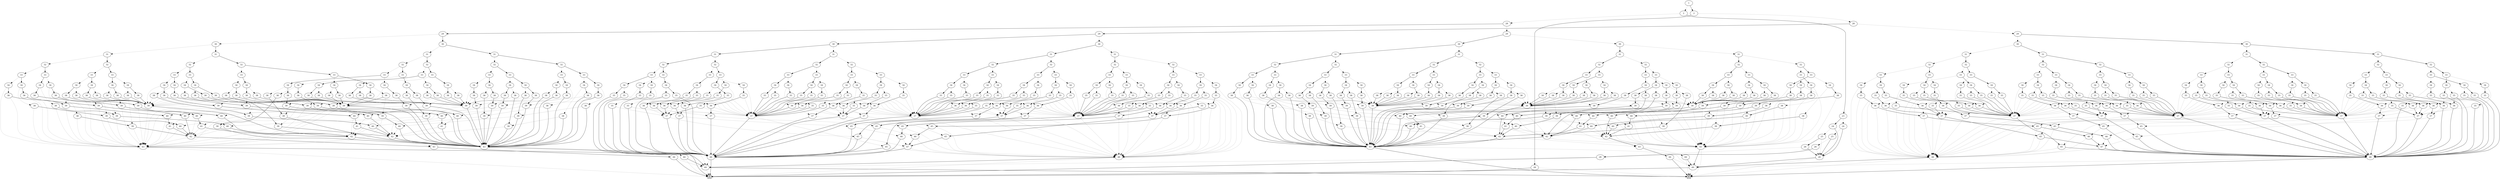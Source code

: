 digraph G {
0 [shape=box, label="0", style=filled, shape=box, height=0.3, width=0.3];
1 [shape=box, label="1", style=filled, shape=box, height=0.3, width=0.3];
40322 [label="1"];
40322 -> 40319 [style=dotted];
40322 -> 40321 [style=filled];
40319 [label="2"];
40319 -> 40310 [style=dotted];
40319 -> 40318 [style=filled];
40310 [label="28"];
40310 -> 39619 [style=dotted];
40310 -> 39995 [style=filled];
39619 [label="29"];
39619 -> 39542 [style=dotted];
39619 -> 39618 [style=filled];
39542 [label="30"];
39542 -> 39494 [style=dotted];
39542 -> 39541 [style=filled];
39494 [label="31"];
39494 -> 39477 [style=dotted];
39494 -> 39493 [style=filled];
39477 [label="32"];
39477 -> 39460 [style=dotted];
39477 -> 39476 [style=filled];
39460 [label="33"];
39460 -> 39452 [style=dotted];
39460 -> 39459 [style=filled];
39452 [label="34"];
39452 -> 17544 [style=dotted];
39452 -> 39451 [style=filled];
17544 [label="43"];
17544 -> 0 [style=dotted];
17544 -> 100 [style=filled];
100 [label="49"];
100 -> 0 [style=dotted];
100 -> 1 [style=filled];
39451 [label="38"];
39451 -> 17544 [style=dotted];
39451 -> 39450 [style=filled];
39450 [label="39"];
39450 -> 17544 [style=dotted];
39450 -> 39449 [style=filled];
39449 [label="40"];
39449 -> 17544 [style=dotted];
39449 -> 39448 [style=filled];
39448 [label="41"];
39448 -> 17544 [style=dotted];
39448 -> 39447 [style=filled];
39447 [label="42"];
39447 -> 17544 [style=dotted];
39447 -> 39446 [style=filled];
39446 [label="43"];
39446 -> 15937 [style=dotted];
39446 -> 578 [style=filled];
15937 [label="44"];
15937 -> 0 [style=dotted];
15937 -> 100 [style=filled];
578 [label="44"];
578 -> 100 [style=dotted];
578 -> 0 [style=filled];
39459 [label="34"];
39459 -> 39455 [style=dotted];
39459 -> 39458 [style=filled];
39455 [label="38"];
39455 -> 17544 [style=dotted];
39455 -> 39454 [style=filled];
39454 [label="39"];
39454 -> 17544 [style=dotted];
39454 -> 39453 [style=filled];
39453 [label="40"];
39453 -> 17544 [style=dotted];
39453 -> 39447 [style=filled];
39458 [label="38"];
39458 -> 17544 [style=dotted];
39458 -> 39457 [style=filled];
39457 [label="39"];
39457 -> 17544 [style=dotted];
39457 -> 39456 [style=filled];
39456 [label="40"];
39456 -> 39448 [style=dotted];
39456 -> 39447 [style=filled];
39476 [label="33"];
39476 -> 39468 [style=dotted];
39476 -> 39475 [style=filled];
39468 [label="34"];
39468 -> 39462 [style=dotted];
39468 -> 39467 [style=filled];
39462 [label="38"];
39462 -> 17544 [style=dotted];
39462 -> 39461 [style=filled];
39461 [label="39"];
39461 -> 17544 [style=dotted];
39461 -> 39447 [style=filled];
39467 [label="38"];
39467 -> 17544 [style=dotted];
39467 -> 39466 [style=filled];
39466 [label="39"];
39466 -> 17544 [style=dotted];
39466 -> 39465 [style=filled];
39465 [label="40"];
39465 -> 39447 [style=dotted];
39465 -> 39464 [style=filled];
39464 [label="41"];
39464 -> 39447 [style=dotted];
39464 -> 39463 [style=filled];
39463 [label="42"];
39463 -> 17544 [style=dotted];
39463 -> 4602 [style=filled];
4602 [label="43"];
4602 -> 100 [style=dotted];
4602 -> 0 [style=filled];
39475 [label="34"];
39475 -> 39471 [style=dotted];
39475 -> 39474 [style=filled];
39471 [label="38"];
39471 -> 17544 [style=dotted];
39471 -> 39470 [style=filled];
39470 [label="39"];
39470 -> 17544 [style=dotted];
39470 -> 39469 [style=filled];
39469 [label="40"];
39469 -> 39447 [style=dotted];
39469 -> 39463 [style=filled];
39474 [label="38"];
39474 -> 17544 [style=dotted];
39474 -> 39473 [style=filled];
39473 [label="39"];
39473 -> 17544 [style=dotted];
39473 -> 39472 [style=filled];
39472 [label="40"];
39472 -> 39464 [style=dotted];
39472 -> 39463 [style=filled];
39493 [label="32"];
39493 -> 39485 [style=dotted];
39493 -> 39492 [style=filled];
39485 [label="33"];
39485 -> 39481 [style=dotted];
39485 -> 39484 [style=filled];
39481 [label="34"];
39481 -> 39479 [style=dotted];
39481 -> 39480 [style=filled];
39479 [label="38"];
39479 -> 17544 [style=dotted];
39479 -> 39478 [style=filled];
39478 [label="39"];
39478 -> 17544 [style=dotted];
39478 -> 39463 [style=filled];
39480 [label="38"];
39480 -> 39450 [style=dotted];
39480 -> 39478 [style=filled];
39484 [label="34"];
39484 -> 39482 [style=dotted];
39484 -> 39483 [style=filled];
39482 [label="38"];
39482 -> 39454 [style=dotted];
39482 -> 39478 [style=filled];
39483 [label="38"];
39483 -> 39457 [style=dotted];
39483 -> 39478 [style=filled];
39492 [label="33"];
39492 -> 39488 [style=dotted];
39492 -> 39491 [style=filled];
39488 [label="34"];
39488 -> 39486 [style=dotted];
39488 -> 39487 [style=filled];
39486 [label="38"];
39486 -> 39461 [style=dotted];
39486 -> 39478 [style=filled];
39487 [label="38"];
39487 -> 39466 [style=dotted];
39487 -> 39478 [style=filled];
39491 [label="34"];
39491 -> 39489 [style=dotted];
39491 -> 39490 [style=filled];
39489 [label="38"];
39489 -> 39470 [style=dotted];
39489 -> 39478 [style=filled];
39490 [label="38"];
39490 -> 39473 [style=dotted];
39490 -> 39478 [style=filled];
39541 [label="31"];
39541 -> 39524 [style=dotted];
39541 -> 39540 [style=filled];
39524 [label="32"];
39524 -> 39508 [style=dotted];
39524 -> 39523 [style=filled];
39508 [label="33"];
39508 -> 39500 [style=dotted];
39508 -> 39507 [style=filled];
39500 [label="34"];
39500 -> 39478 [style=dotted];
39500 -> 39499 [style=filled];
39499 [label="38"];
39499 -> 39478 [style=dotted];
39499 -> 39498 [style=filled];
39498 [label="39"];
39498 -> 17544 [style=dotted];
39498 -> 39497 [style=filled];
39497 [label="40"];
39497 -> 39463 [style=dotted];
39497 -> 39496 [style=filled];
39496 [label="41"];
39496 -> 39463 [style=dotted];
39496 -> 39495 [style=filled];
39495 [label="42"];
39495 -> 39446 [style=dotted];
39495 -> 4602 [style=filled];
39507 [label="34"];
39507 -> 39503 [style=dotted];
39507 -> 39506 [style=filled];
39503 [label="38"];
39503 -> 39478 [style=dotted];
39503 -> 39502 [style=filled];
39502 [label="39"];
39502 -> 17544 [style=dotted];
39502 -> 39501 [style=filled];
39501 [label="40"];
39501 -> 39463 [style=dotted];
39501 -> 39495 [style=filled];
39506 [label="38"];
39506 -> 39478 [style=dotted];
39506 -> 39505 [style=filled];
39505 [label="39"];
39505 -> 17544 [style=dotted];
39505 -> 39504 [style=filled];
39504 [label="40"];
39504 -> 39496 [style=dotted];
39504 -> 39495 [style=filled];
39523 [label="33"];
39523 -> 39515 [style=dotted];
39523 -> 39522 [style=filled];
39515 [label="34"];
39515 -> 39510 [style=dotted];
39515 -> 39514 [style=filled];
39510 [label="38"];
39510 -> 39478 [style=dotted];
39510 -> 39509 [style=filled];
39509 [label="39"];
39509 -> 17544 [style=dotted];
39509 -> 39495 [style=filled];
39514 [label="38"];
39514 -> 39478 [style=dotted];
39514 -> 39513 [style=filled];
39513 [label="39"];
39513 -> 17544 [style=dotted];
39513 -> 39512 [style=filled];
39512 [label="40"];
39512 -> 39495 [style=dotted];
39512 -> 39511 [style=filled];
39511 [label="41"];
39511 -> 39495 [style=dotted];
39511 -> 4602 [style=filled];
39522 [label="34"];
39522 -> 39518 [style=dotted];
39522 -> 39521 [style=filled];
39518 [label="38"];
39518 -> 39478 [style=dotted];
39518 -> 39517 [style=filled];
39517 [label="39"];
39517 -> 17544 [style=dotted];
39517 -> 39516 [style=filled];
39516 [label="40"];
39516 -> 39495 [style=dotted];
39516 -> 4602 [style=filled];
39521 [label="38"];
39521 -> 39478 [style=dotted];
39521 -> 39520 [style=filled];
39520 [label="39"];
39520 -> 17544 [style=dotted];
39520 -> 39519 [style=filled];
39519 [label="40"];
39519 -> 39511 [style=dotted];
39519 -> 4602 [style=filled];
39540 [label="32"];
39540 -> 39532 [style=dotted];
39540 -> 39539 [style=filled];
39532 [label="33"];
39532 -> 39528 [style=dotted];
39532 -> 39531 [style=filled];
39528 [label="34"];
39528 -> 39526 [style=dotted];
39528 -> 39527 [style=filled];
39526 [label="38"];
39526 -> 39478 [style=dotted];
39526 -> 39525 [style=filled];
39525 [label="39"];
39525 -> 17544 [style=dotted];
39525 -> 4602 [style=filled];
39527 [label="38"];
39527 -> 39498 [style=dotted];
39527 -> 39525 [style=filled];
39531 [label="34"];
39531 -> 39529 [style=dotted];
39531 -> 39530 [style=filled];
39529 [label="38"];
39529 -> 39502 [style=dotted];
39529 -> 39525 [style=filled];
39530 [label="38"];
39530 -> 39505 [style=dotted];
39530 -> 39525 [style=filled];
39539 [label="33"];
39539 -> 39535 [style=dotted];
39539 -> 39538 [style=filled];
39535 [label="34"];
39535 -> 39533 [style=dotted];
39535 -> 39534 [style=filled];
39533 [label="38"];
39533 -> 39509 [style=dotted];
39533 -> 39525 [style=filled];
39534 [label="38"];
39534 -> 39513 [style=dotted];
39534 -> 39525 [style=filled];
39538 [label="34"];
39538 -> 39536 [style=dotted];
39538 -> 39537 [style=filled];
39536 [label="38"];
39536 -> 39517 [style=dotted];
39536 -> 39525 [style=filled];
39537 [label="38"];
39537 -> 39520 [style=dotted];
39537 -> 39525 [style=filled];
39618 [label="30"];
39618 -> 39580 [style=dotted];
39618 -> 39617 [style=filled];
39580 [label="31"];
39580 -> 39563 [style=dotted];
39580 -> 39579 [style=filled];
39563 [label="32"];
39563 -> 39551 [style=dotted];
39563 -> 39562 [style=filled];
39551 [label="33"];
39551 -> 39545 [style=dotted];
39551 -> 39550 [style=filled];
39545 [label="34"];
39545 -> 39525 [style=dotted];
39545 -> 39544 [style=filled];
39544 [label="38"];
39544 -> 39525 [style=dotted];
39544 -> 39543 [style=filled];
39543 [label="39"];
39543 -> 39449 [style=dotted];
39543 -> 4602 [style=filled];
39550 [label="34"];
39550 -> 39547 [style=dotted];
39550 -> 39549 [style=filled];
39547 [label="38"];
39547 -> 39525 [style=dotted];
39547 -> 39546 [style=filled];
39546 [label="39"];
39546 -> 39453 [style=dotted];
39546 -> 4602 [style=filled];
39549 [label="38"];
39549 -> 39525 [style=dotted];
39549 -> 39548 [style=filled];
39548 [label="39"];
39548 -> 39456 [style=dotted];
39548 -> 4602 [style=filled];
39562 [label="33"];
39562 -> 39556 [style=dotted];
39562 -> 39561 [style=filled];
39556 [label="34"];
39556 -> 39553 [style=dotted];
39556 -> 39555 [style=filled];
39553 [label="38"];
39553 -> 39525 [style=dotted];
39553 -> 39552 [style=filled];
39552 [label="39"];
39552 -> 39447 [style=dotted];
39552 -> 4602 [style=filled];
39555 [label="38"];
39555 -> 39525 [style=dotted];
39555 -> 39554 [style=filled];
39554 [label="39"];
39554 -> 39465 [style=dotted];
39554 -> 4602 [style=filled];
39561 [label="34"];
39561 -> 39558 [style=dotted];
39561 -> 39560 [style=filled];
39558 [label="38"];
39558 -> 39525 [style=dotted];
39558 -> 39557 [style=filled];
39557 [label="39"];
39557 -> 39469 [style=dotted];
39557 -> 4602 [style=filled];
39560 [label="38"];
39560 -> 39525 [style=dotted];
39560 -> 39559 [style=filled];
39559 [label="39"];
39559 -> 39472 [style=dotted];
39559 -> 4602 [style=filled];
39579 [label="32"];
39579 -> 39571 [style=dotted];
39579 -> 39578 [style=filled];
39571 [label="33"];
39571 -> 39567 [style=dotted];
39571 -> 39570 [style=filled];
39567 [label="34"];
39567 -> 39565 [style=dotted];
39567 -> 39566 [style=filled];
39565 [label="38"];
39565 -> 39525 [style=dotted];
39565 -> 39564 [style=filled];
39564 [label="39"];
39564 -> 39463 [style=dotted];
39564 -> 4602 [style=filled];
39566 [label="38"];
39566 -> 39543 [style=dotted];
39566 -> 39564 [style=filled];
39570 [label="34"];
39570 -> 39568 [style=dotted];
39570 -> 39569 [style=filled];
39568 [label="38"];
39568 -> 39546 [style=dotted];
39568 -> 39564 [style=filled];
39569 [label="38"];
39569 -> 39548 [style=dotted];
39569 -> 39564 [style=filled];
39578 [label="33"];
39578 -> 39574 [style=dotted];
39578 -> 39577 [style=filled];
39574 [label="34"];
39574 -> 39572 [style=dotted];
39574 -> 39573 [style=filled];
39572 [label="38"];
39572 -> 39552 [style=dotted];
39572 -> 39564 [style=filled];
39573 [label="38"];
39573 -> 39554 [style=dotted];
39573 -> 39564 [style=filled];
39577 [label="34"];
39577 -> 39575 [style=dotted];
39577 -> 39576 [style=filled];
39575 [label="38"];
39575 -> 39557 [style=dotted];
39575 -> 39564 [style=filled];
39576 [label="38"];
39576 -> 39559 [style=dotted];
39576 -> 39564 [style=filled];
39617 [label="31"];
39617 -> 39601 [style=dotted];
39617 -> 39616 [style=filled];
39601 [label="32"];
39601 -> 39589 [style=dotted];
39601 -> 39600 [style=filled];
39589 [label="33"];
39589 -> 39583 [style=dotted];
39589 -> 39588 [style=filled];
39583 [label="34"];
39583 -> 39564 [style=dotted];
39583 -> 39582 [style=filled];
39582 [label="38"];
39582 -> 39564 [style=dotted];
39582 -> 39581 [style=filled];
39581 [label="39"];
39581 -> 39497 [style=dotted];
39581 -> 4602 [style=filled];
39588 [label="34"];
39588 -> 39585 [style=dotted];
39588 -> 39587 [style=filled];
39585 [label="38"];
39585 -> 39564 [style=dotted];
39585 -> 39584 [style=filled];
39584 [label="39"];
39584 -> 39501 [style=dotted];
39584 -> 4602 [style=filled];
39587 [label="38"];
39587 -> 39564 [style=dotted];
39587 -> 39586 [style=filled];
39586 [label="39"];
39586 -> 39504 [style=dotted];
39586 -> 4602 [style=filled];
39600 [label="33"];
39600 -> 39594 [style=dotted];
39600 -> 39599 [style=filled];
39594 [label="34"];
39594 -> 39591 [style=dotted];
39594 -> 39593 [style=filled];
39591 [label="38"];
39591 -> 39564 [style=dotted];
39591 -> 39590 [style=filled];
39590 [label="39"];
39590 -> 39495 [style=dotted];
39590 -> 4602 [style=filled];
39593 [label="38"];
39593 -> 39564 [style=dotted];
39593 -> 39592 [style=filled];
39592 [label="39"];
39592 -> 39512 [style=dotted];
39592 -> 4602 [style=filled];
39599 [label="34"];
39599 -> 39596 [style=dotted];
39599 -> 39598 [style=filled];
39596 [label="38"];
39596 -> 39564 [style=dotted];
39596 -> 39595 [style=filled];
39595 [label="39"];
39595 -> 39516 [style=dotted];
39595 -> 4602 [style=filled];
39598 [label="38"];
39598 -> 39564 [style=dotted];
39598 -> 39597 [style=filled];
39597 [label="39"];
39597 -> 39519 [style=dotted];
39597 -> 4602 [style=filled];
39616 [label="32"];
39616 -> 39608 [style=dotted];
39616 -> 39615 [style=filled];
39608 [label="33"];
39608 -> 39604 [style=dotted];
39608 -> 39607 [style=filled];
39604 [label="34"];
39604 -> 39602 [style=dotted];
39604 -> 39603 [style=filled];
39602 [label="38"];
39602 -> 39564 [style=dotted];
39602 -> 4602 [style=filled];
39603 [label="38"];
39603 -> 39581 [style=dotted];
39603 -> 4602 [style=filled];
39607 [label="34"];
39607 -> 39605 [style=dotted];
39607 -> 39606 [style=filled];
39605 [label="38"];
39605 -> 39584 [style=dotted];
39605 -> 4602 [style=filled];
39606 [label="38"];
39606 -> 39586 [style=dotted];
39606 -> 4602 [style=filled];
39615 [label="33"];
39615 -> 39611 [style=dotted];
39615 -> 39614 [style=filled];
39611 [label="34"];
39611 -> 39609 [style=dotted];
39611 -> 39610 [style=filled];
39609 [label="38"];
39609 -> 39590 [style=dotted];
39609 -> 4602 [style=filled];
39610 [label="38"];
39610 -> 39592 [style=dotted];
39610 -> 4602 [style=filled];
39614 [label="34"];
39614 -> 39612 [style=dotted];
39614 -> 39613 [style=filled];
39612 [label="38"];
39612 -> 39595 [style=dotted];
39612 -> 4602 [style=filled];
39613 [label="38"];
39613 -> 39597 [style=dotted];
39613 -> 4602 [style=filled];
39995 [label="29"];
39995 -> 39994 [style=dotted];
39995 -> 20069 [style=filled];
39994 [label="30"];
39994 -> 39956 [style=dotted];
39994 -> 39993 [style=filled];
39956 [label="31"];
39956 -> 39939 [style=dotted];
39956 -> 39955 [style=filled];
39939 [label="32"];
39939 -> 39927 [style=dotted];
39939 -> 39938 [style=filled];
39927 [label="33"];
39927 -> 39921 [style=dotted];
39927 -> 39926 [style=filled];
39921 [label="34"];
39921 -> 18679 [style=dotted];
39921 -> 39920 [style=filled];
18679 [label="43"];
18679 -> 1 [style=dotted];
18679 -> 101 [style=filled];
101 [label="49"];
101 -> 1 [style=dotted];
101 -> 0 [style=filled];
39920 [label="38"];
39920 -> 18679 [style=dotted];
39920 -> 39919 [style=filled];
39919 [label="39"];
39919 -> 18679 [style=dotted];
39919 -> 19987 [style=filled];
19987 [label="40"];
19987 -> 18679 [style=dotted];
19987 -> 19986 [style=filled];
19986 [label="41"];
19986 -> 18679 [style=dotted];
19986 -> 19985 [style=filled];
19985 [label="42"];
19985 -> 18679 [style=dotted];
19985 -> 19891 [style=filled];
19891 [label="43"];
19891 -> 16671 [style=dotted];
19891 -> 585 [style=filled];
16671 [label="44"];
16671 -> 1 [style=dotted];
16671 -> 101 [style=filled];
585 [label="44"];
585 -> 101 [style=dotted];
585 -> 1 [style=filled];
39926 [label="34"];
39926 -> 39923 [style=dotted];
39926 -> 39925 [style=filled];
39923 [label="38"];
39923 -> 18679 [style=dotted];
39923 -> 39922 [style=filled];
39922 [label="39"];
39922 -> 18679 [style=dotted];
39922 -> 19991 [style=filled];
19991 [label="40"];
19991 -> 18679 [style=dotted];
19991 -> 19985 [style=filled];
39925 [label="38"];
39925 -> 18679 [style=dotted];
39925 -> 39924 [style=filled];
39924 [label="39"];
39924 -> 18679 [style=dotted];
39924 -> 19994 [style=filled];
19994 [label="40"];
19994 -> 19986 [style=dotted];
19994 -> 19985 [style=filled];
39938 [label="33"];
39938 -> 39932 [style=dotted];
39938 -> 39937 [style=filled];
39932 [label="34"];
39932 -> 39929 [style=dotted];
39932 -> 39931 [style=filled];
39929 [label="38"];
39929 -> 18679 [style=dotted];
39929 -> 39928 [style=filled];
39928 [label="39"];
39928 -> 18679 [style=dotted];
39928 -> 19985 [style=filled];
39931 [label="38"];
39931 -> 18679 [style=dotted];
39931 -> 39930 [style=filled];
39930 [label="39"];
39930 -> 18679 [style=dotted];
39930 -> 20002 [style=filled];
20002 [label="40"];
20002 -> 19985 [style=dotted];
20002 -> 20001 [style=filled];
20001 [label="41"];
20001 -> 19985 [style=dotted];
20001 -> 19934 [style=filled];
19934 [label="42"];
19934 -> 18679 [style=dotted];
19934 -> 4609 [style=filled];
4609 [label="43"];
4609 -> 101 [style=dotted];
4609 -> 1 [style=filled];
39937 [label="34"];
39937 -> 39934 [style=dotted];
39937 -> 39936 [style=filled];
39934 [label="38"];
39934 -> 18679 [style=dotted];
39934 -> 39933 [style=filled];
39933 [label="39"];
39933 -> 18679 [style=dotted];
39933 -> 20006 [style=filled];
20006 [label="40"];
20006 -> 19985 [style=dotted];
20006 -> 19934 [style=filled];
39936 [label="38"];
39936 -> 18679 [style=dotted];
39936 -> 39935 [style=filled];
39935 [label="39"];
39935 -> 18679 [style=dotted];
39935 -> 20009 [style=filled];
20009 [label="40"];
20009 -> 20001 [style=dotted];
20009 -> 19934 [style=filled];
39955 [label="32"];
39955 -> 39947 [style=dotted];
39955 -> 39954 [style=filled];
39947 [label="33"];
39947 -> 39943 [style=dotted];
39947 -> 39946 [style=filled];
39943 [label="34"];
39943 -> 39941 [style=dotted];
39943 -> 39942 [style=filled];
39941 [label="38"];
39941 -> 18679 [style=dotted];
39941 -> 39940 [style=filled];
39940 [label="39"];
39940 -> 18679 [style=dotted];
39940 -> 19934 [style=filled];
39942 [label="38"];
39942 -> 39919 [style=dotted];
39942 -> 39940 [style=filled];
39946 [label="34"];
39946 -> 39944 [style=dotted];
39946 -> 39945 [style=filled];
39944 [label="38"];
39944 -> 39922 [style=dotted];
39944 -> 39940 [style=filled];
39945 [label="38"];
39945 -> 39924 [style=dotted];
39945 -> 39940 [style=filled];
39954 [label="33"];
39954 -> 39950 [style=dotted];
39954 -> 39953 [style=filled];
39950 [label="34"];
39950 -> 39948 [style=dotted];
39950 -> 39949 [style=filled];
39948 [label="38"];
39948 -> 39928 [style=dotted];
39948 -> 39940 [style=filled];
39949 [label="38"];
39949 -> 39930 [style=dotted];
39949 -> 39940 [style=filled];
39953 [label="34"];
39953 -> 39951 [style=dotted];
39953 -> 39952 [style=filled];
39951 [label="38"];
39951 -> 39933 [style=dotted];
39951 -> 39940 [style=filled];
39952 [label="38"];
39952 -> 39935 [style=dotted];
39952 -> 39940 [style=filled];
39993 [label="31"];
39993 -> 39977 [style=dotted];
39993 -> 39992 [style=filled];
39977 [label="32"];
39977 -> 39965 [style=dotted];
39977 -> 39976 [style=filled];
39965 [label="33"];
39965 -> 39959 [style=dotted];
39965 -> 39964 [style=filled];
39959 [label="34"];
39959 -> 39940 [style=dotted];
39959 -> 39958 [style=filled];
39958 [label="38"];
39958 -> 39940 [style=dotted];
39958 -> 39957 [style=filled];
39957 [label="39"];
39957 -> 18679 [style=dotted];
39957 -> 19938 [style=filled];
19938 [label="40"];
19938 -> 19934 [style=dotted];
19938 -> 19937 [style=filled];
19937 [label="41"];
19937 -> 19934 [style=dotted];
19937 -> 19936 [style=filled];
19936 [label="42"];
19936 -> 19891 [style=dotted];
19936 -> 4609 [style=filled];
39964 [label="34"];
39964 -> 39961 [style=dotted];
39964 -> 39963 [style=filled];
39961 [label="38"];
39961 -> 39940 [style=dotted];
39961 -> 39960 [style=filled];
39960 [label="39"];
39960 -> 18679 [style=dotted];
39960 -> 19942 [style=filled];
19942 [label="40"];
19942 -> 19934 [style=dotted];
19942 -> 19936 [style=filled];
39963 [label="38"];
39963 -> 39940 [style=dotted];
39963 -> 39962 [style=filled];
39962 [label="39"];
39962 -> 18679 [style=dotted];
39962 -> 19945 [style=filled];
19945 [label="40"];
19945 -> 19937 [style=dotted];
19945 -> 19936 [style=filled];
39976 [label="33"];
39976 -> 39970 [style=dotted];
39976 -> 39975 [style=filled];
39970 [label="34"];
39970 -> 39967 [style=dotted];
39970 -> 39969 [style=filled];
39967 [label="38"];
39967 -> 39940 [style=dotted];
39967 -> 39966 [style=filled];
39966 [label="39"];
39966 -> 18679 [style=dotted];
39966 -> 19936 [style=filled];
39969 [label="38"];
39969 -> 39940 [style=dotted];
39969 -> 39968 [style=filled];
39968 [label="39"];
39968 -> 18679 [style=dotted];
39968 -> 19953 [style=filled];
19953 [label="40"];
19953 -> 19936 [style=dotted];
19953 -> 19952 [style=filled];
19952 [label="41"];
19952 -> 19936 [style=dotted];
19952 -> 4609 [style=filled];
39975 [label="34"];
39975 -> 39972 [style=dotted];
39975 -> 39974 [style=filled];
39972 [label="38"];
39972 -> 39940 [style=dotted];
39972 -> 39971 [style=filled];
39971 [label="39"];
39971 -> 18679 [style=dotted];
39971 -> 19957 [style=filled];
19957 [label="40"];
19957 -> 19936 [style=dotted];
19957 -> 4609 [style=filled];
39974 [label="38"];
39974 -> 39940 [style=dotted];
39974 -> 39973 [style=filled];
39973 [label="39"];
39973 -> 18679 [style=dotted];
39973 -> 19960 [style=filled];
19960 [label="40"];
19960 -> 19952 [style=dotted];
19960 -> 4609 [style=filled];
39992 [label="32"];
39992 -> 39984 [style=dotted];
39992 -> 39991 [style=filled];
39984 [label="33"];
39984 -> 39980 [style=dotted];
39984 -> 39983 [style=filled];
39980 [label="34"];
39980 -> 39978 [style=dotted];
39980 -> 39979 [style=filled];
39978 [label="38"];
39978 -> 39940 [style=dotted];
39978 -> 19984 [style=filled];
19984 [label="39"];
19984 -> 18679 [style=dotted];
19984 -> 4609 [style=filled];
39979 [label="38"];
39979 -> 39957 [style=dotted];
39979 -> 19984 [style=filled];
39983 [label="34"];
39983 -> 39981 [style=dotted];
39983 -> 39982 [style=filled];
39981 [label="38"];
39981 -> 39960 [style=dotted];
39981 -> 19984 [style=filled];
39982 [label="38"];
39982 -> 39962 [style=dotted];
39982 -> 19984 [style=filled];
39991 [label="33"];
39991 -> 39987 [style=dotted];
39991 -> 39990 [style=filled];
39987 [label="34"];
39987 -> 39985 [style=dotted];
39987 -> 39986 [style=filled];
39985 [label="38"];
39985 -> 39966 [style=dotted];
39985 -> 19984 [style=filled];
39986 [label="38"];
39986 -> 39968 [style=dotted];
39986 -> 19984 [style=filled];
39990 [label="34"];
39990 -> 39988 [style=dotted];
39990 -> 39989 [style=filled];
39988 [label="38"];
39988 -> 39971 [style=dotted];
39988 -> 19984 [style=filled];
39989 [label="38"];
39989 -> 39973 [style=dotted];
39989 -> 19984 [style=filled];
20069 [label="30"];
20069 -> 20031 [style=dotted];
20069 -> 20068 [style=filled];
20031 [label="31"];
20031 -> 20014 [style=dotted];
20031 -> 20030 [style=filled];
20014 [label="32"];
20014 -> 19998 [style=dotted];
20014 -> 20013 [style=filled];
19998 [label="33"];
19998 -> 19990 [style=dotted];
19998 -> 19997 [style=filled];
19990 [label="34"];
19990 -> 19984 [style=dotted];
19990 -> 19989 [style=filled];
19989 [label="38"];
19989 -> 19984 [style=dotted];
19989 -> 19988 [style=filled];
19988 [label="39"];
19988 -> 19987 [style=dotted];
19988 -> 4609 [style=filled];
19997 [label="34"];
19997 -> 19993 [style=dotted];
19997 -> 19996 [style=filled];
19993 [label="38"];
19993 -> 19984 [style=dotted];
19993 -> 19992 [style=filled];
19992 [label="39"];
19992 -> 19991 [style=dotted];
19992 -> 4609 [style=filled];
19996 [label="38"];
19996 -> 19984 [style=dotted];
19996 -> 19995 [style=filled];
19995 [label="39"];
19995 -> 19994 [style=dotted];
19995 -> 4609 [style=filled];
20013 [label="33"];
20013 -> 20005 [style=dotted];
20013 -> 20012 [style=filled];
20005 [label="34"];
20005 -> 20000 [style=dotted];
20005 -> 20004 [style=filled];
20000 [label="38"];
20000 -> 19984 [style=dotted];
20000 -> 19999 [style=filled];
19999 [label="39"];
19999 -> 19985 [style=dotted];
19999 -> 4609 [style=filled];
20004 [label="38"];
20004 -> 19984 [style=dotted];
20004 -> 20003 [style=filled];
20003 [label="39"];
20003 -> 20002 [style=dotted];
20003 -> 4609 [style=filled];
20012 [label="34"];
20012 -> 20008 [style=dotted];
20012 -> 20011 [style=filled];
20008 [label="38"];
20008 -> 19984 [style=dotted];
20008 -> 20007 [style=filled];
20007 [label="39"];
20007 -> 20006 [style=dotted];
20007 -> 4609 [style=filled];
20011 [label="38"];
20011 -> 19984 [style=dotted];
20011 -> 20010 [style=filled];
20010 [label="39"];
20010 -> 20009 [style=dotted];
20010 -> 4609 [style=filled];
20030 [label="32"];
20030 -> 20022 [style=dotted];
20030 -> 20029 [style=filled];
20022 [label="33"];
20022 -> 20018 [style=dotted];
20022 -> 20021 [style=filled];
20018 [label="34"];
20018 -> 20016 [style=dotted];
20018 -> 20017 [style=filled];
20016 [label="38"];
20016 -> 19984 [style=dotted];
20016 -> 20015 [style=filled];
20015 [label="39"];
20015 -> 19934 [style=dotted];
20015 -> 4609 [style=filled];
20017 [label="38"];
20017 -> 19988 [style=dotted];
20017 -> 20015 [style=filled];
20021 [label="34"];
20021 -> 20019 [style=dotted];
20021 -> 20020 [style=filled];
20019 [label="38"];
20019 -> 19992 [style=dotted];
20019 -> 20015 [style=filled];
20020 [label="38"];
20020 -> 19995 [style=dotted];
20020 -> 20015 [style=filled];
20029 [label="33"];
20029 -> 20025 [style=dotted];
20029 -> 20028 [style=filled];
20025 [label="34"];
20025 -> 20023 [style=dotted];
20025 -> 20024 [style=filled];
20023 [label="38"];
20023 -> 19999 [style=dotted];
20023 -> 20015 [style=filled];
20024 [label="38"];
20024 -> 20003 [style=dotted];
20024 -> 20015 [style=filled];
20028 [label="34"];
20028 -> 20026 [style=dotted];
20028 -> 20027 [style=filled];
20026 [label="38"];
20026 -> 20007 [style=dotted];
20026 -> 20015 [style=filled];
20027 [label="38"];
20027 -> 20010 [style=dotted];
20027 -> 20015 [style=filled];
20068 [label="31"];
20068 -> 20052 [style=dotted];
20068 -> 20067 [style=filled];
20052 [label="32"];
20052 -> 20040 [style=dotted];
20052 -> 20051 [style=filled];
20040 [label="33"];
20040 -> 20034 [style=dotted];
20040 -> 20039 [style=filled];
20034 [label="34"];
20034 -> 20015 [style=dotted];
20034 -> 20033 [style=filled];
20033 [label="38"];
20033 -> 20015 [style=dotted];
20033 -> 20032 [style=filled];
20032 [label="39"];
20032 -> 19938 [style=dotted];
20032 -> 4609 [style=filled];
20039 [label="34"];
20039 -> 20036 [style=dotted];
20039 -> 20038 [style=filled];
20036 [label="38"];
20036 -> 20015 [style=dotted];
20036 -> 20035 [style=filled];
20035 [label="39"];
20035 -> 19942 [style=dotted];
20035 -> 4609 [style=filled];
20038 [label="38"];
20038 -> 20015 [style=dotted];
20038 -> 20037 [style=filled];
20037 [label="39"];
20037 -> 19945 [style=dotted];
20037 -> 4609 [style=filled];
20051 [label="33"];
20051 -> 20045 [style=dotted];
20051 -> 20050 [style=filled];
20045 [label="34"];
20045 -> 20042 [style=dotted];
20045 -> 20044 [style=filled];
20042 [label="38"];
20042 -> 20015 [style=dotted];
20042 -> 20041 [style=filled];
20041 [label="39"];
20041 -> 19936 [style=dotted];
20041 -> 4609 [style=filled];
20044 [label="38"];
20044 -> 20015 [style=dotted];
20044 -> 20043 [style=filled];
20043 [label="39"];
20043 -> 19953 [style=dotted];
20043 -> 4609 [style=filled];
20050 [label="34"];
20050 -> 20047 [style=dotted];
20050 -> 20049 [style=filled];
20047 [label="38"];
20047 -> 20015 [style=dotted];
20047 -> 20046 [style=filled];
20046 [label="39"];
20046 -> 19957 [style=dotted];
20046 -> 4609 [style=filled];
20049 [label="38"];
20049 -> 20015 [style=dotted];
20049 -> 20048 [style=filled];
20048 [label="39"];
20048 -> 19960 [style=dotted];
20048 -> 4609 [style=filled];
20067 [label="32"];
20067 -> 20059 [style=dotted];
20067 -> 20066 [style=filled];
20059 [label="33"];
20059 -> 20055 [style=dotted];
20059 -> 20058 [style=filled];
20055 [label="34"];
20055 -> 20053 [style=dotted];
20055 -> 20054 [style=filled];
20053 [label="38"];
20053 -> 20015 [style=dotted];
20053 -> 4609 [style=filled];
20054 [label="38"];
20054 -> 20032 [style=dotted];
20054 -> 4609 [style=filled];
20058 [label="34"];
20058 -> 20056 [style=dotted];
20058 -> 20057 [style=filled];
20056 [label="38"];
20056 -> 20035 [style=dotted];
20056 -> 4609 [style=filled];
20057 [label="38"];
20057 -> 20037 [style=dotted];
20057 -> 4609 [style=filled];
20066 [label="33"];
20066 -> 20062 [style=dotted];
20066 -> 20065 [style=filled];
20062 [label="34"];
20062 -> 20060 [style=dotted];
20062 -> 20061 [style=filled];
20060 [label="38"];
20060 -> 20041 [style=dotted];
20060 -> 4609 [style=filled];
20061 [label="38"];
20061 -> 20043 [style=dotted];
20061 -> 4609 [style=filled];
20065 [label="34"];
20065 -> 20063 [style=dotted];
20065 -> 20064 [style=filled];
20063 [label="38"];
20063 -> 20046 [style=dotted];
20063 -> 4609 [style=filled];
20064 [label="38"];
20064 -> 20048 [style=dotted];
20064 -> 4609 [style=filled];
40318 [label="23"];
40318 -> 40314 [style=dotted];
40318 -> 40317 [style=filled];
40314 [label="24"];
40314 -> 40313 [style=dotted];
40314 -> 39438 [style=filled];
40313 [label="25"];
40313 -> 40312 [style=dotted];
40313 -> 39438 [style=filled];
40312 [label="26"];
40312 -> 39438 [style=dotted];
40312 -> 40311 [style=filled];
39438 [label="28"];
39438 -> 0 [style=dotted];
39438 -> 100 [style=filled];
40311 [label="28"];
40311 -> 101 [style=dotted];
40311 -> 1 [style=filled];
40317 [label="24"];
40317 -> 40316 [style=dotted];
40317 -> 39438 [style=filled];
40316 [label="25"];
40316 -> 39438 [style=dotted];
40316 -> 40315 [style=filled];
40315 [label="26"];
40315 -> 40311 [style=dotted];
40315 -> 39438 [style=filled];
40321 [label="2"];
40321 -> 40320 [style=dotted];
40321 -> 58 [style=filled];
40320 [label="28"];
40320 -> 39855 [style=dotted];
40320 -> 40231 [style=filled];
39855 [label="29"];
39855 -> 20170 [style=dotted];
39855 -> 39854 [style=filled];
20170 [label="30"];
20170 -> 20126 [style=dotted];
20170 -> 20169 [style=filled];
20126 [label="31"];
20126 -> 20110 [style=dotted];
20126 -> 20125 [style=filled];
20110 [label="32"];
20110 -> 20094 [style=dotted];
20110 -> 20109 [style=filled];
20094 [label="33"];
20094 -> 20086 [style=dotted];
20094 -> 20093 [style=filled];
20086 [label="34"];
20086 -> 4598 [style=dotted];
20086 -> 20085 [style=filled];
4598 [label="48"];
4598 -> 0 [style=dotted];
4598 -> 100 [style=filled];
20085 [label="35"];
20085 -> 4598 [style=dotted];
20085 -> 20084 [style=filled];
20084 [label="36"];
20084 -> 4598 [style=dotted];
20084 -> 20083 [style=filled];
20083 [label="37"];
20083 -> 4598 [style=dotted];
20083 -> 20082 [style=filled];
20082 [label="45"];
20082 -> 4598 [style=dotted];
20082 -> 20081 [style=filled];
20081 [label="46"];
20081 -> 4598 [style=dotted];
20081 -> 20080 [style=filled];
20080 [label="47"];
20080 -> 4598 [style=dotted];
20080 -> 4606 [style=filled];
4606 [label="48"];
4606 -> 100 [style=dotted];
4606 -> 0 [style=filled];
20093 [label="34"];
20093 -> 20090 [style=dotted];
20093 -> 20092 [style=filled];
20090 [label="35"];
20090 -> 4598 [style=dotted];
20090 -> 20089 [style=filled];
20089 [label="36"];
20089 -> 4598 [style=dotted];
20089 -> 20088 [style=filled];
20088 [label="37"];
20088 -> 4598 [style=dotted];
20088 -> 20087 [style=filled];
20087 [label="45"];
20087 -> 4598 [style=dotted];
20087 -> 20080 [style=filled];
20092 [label="35"];
20092 -> 4598 [style=dotted];
20092 -> 20091 [style=filled];
20091 [label="36"];
20091 -> 20083 [style=dotted];
20091 -> 20088 [style=filled];
20109 [label="33"];
20109 -> 20101 [style=dotted];
20109 -> 20108 [style=filled];
20101 [label="34"];
20101 -> 20095 [style=dotted];
20101 -> 20100 [style=filled];
20095 [label="35"];
20095 -> 4598 [style=dotted];
20095 -> 20088 [style=filled];
20100 [label="35"];
20100 -> 4598 [style=dotted];
20100 -> 20099 [style=filled];
20099 [label="36"];
20099 -> 20088 [style=dotted];
20099 -> 20098 [style=filled];
20098 [label="37"];
20098 -> 4598 [style=dotted];
20098 -> 20097 [style=filled];
20097 [label="45"];
20097 -> 4598 [style=dotted];
20097 -> 20096 [style=filled];
20096 [label="46"];
20096 -> 20080 [style=dotted];
20096 -> 4606 [style=filled];
20108 [label="34"];
20108 -> 20105 [style=dotted];
20108 -> 20107 [style=filled];
20105 [label="35"];
20105 -> 4598 [style=dotted];
20105 -> 20104 [style=filled];
20104 [label="36"];
20104 -> 20088 [style=dotted];
20104 -> 20103 [style=filled];
20103 [label="37"];
20103 -> 4598 [style=dotted];
20103 -> 20102 [style=filled];
20102 [label="45"];
20102 -> 4598 [style=dotted];
20102 -> 4606 [style=filled];
20107 [label="35"];
20107 -> 4598 [style=dotted];
20107 -> 20106 [style=filled];
20106 [label="36"];
20106 -> 20098 [style=dotted];
20106 -> 20103 [style=filled];
20125 [label="32"];
20125 -> 20117 [style=dotted];
20125 -> 20124 [style=filled];
20117 [label="33"];
20117 -> 20113 [style=dotted];
20117 -> 20116 [style=filled];
20113 [label="34"];
20113 -> 20111 [style=dotted];
20113 -> 20112 [style=filled];
20111 [label="35"];
20111 -> 4598 [style=dotted];
20111 -> 20103 [style=filled];
20112 [label="35"];
20112 -> 20084 [style=dotted];
20112 -> 20103 [style=filled];
20116 [label="34"];
20116 -> 20114 [style=dotted];
20116 -> 20115 [style=filled];
20114 [label="35"];
20114 -> 20089 [style=dotted];
20114 -> 20103 [style=filled];
20115 [label="35"];
20115 -> 20091 [style=dotted];
20115 -> 20103 [style=filled];
20124 [label="33"];
20124 -> 20120 [style=dotted];
20124 -> 20123 [style=filled];
20120 [label="34"];
20120 -> 20118 [style=dotted];
20120 -> 20119 [style=filled];
20118 [label="35"];
20118 -> 20088 [style=dotted];
20118 -> 20103 [style=filled];
20119 [label="35"];
20119 -> 20099 [style=dotted];
20119 -> 20103 [style=filled];
20123 [label="34"];
20123 -> 20121 [style=dotted];
20123 -> 20122 [style=filled];
20121 [label="35"];
20121 -> 20104 [style=dotted];
20121 -> 20103 [style=filled];
20122 [label="35"];
20122 -> 20106 [style=dotted];
20122 -> 20103 [style=filled];
20169 [label="31"];
20169 -> 20153 [style=dotted];
20169 -> 20168 [style=filled];
20153 [label="32"];
20153 -> 20139 [style=dotted];
20153 -> 20152 [style=filled];
20139 [label="33"];
20139 -> 20131 [style=dotted];
20139 -> 20138 [style=filled];
20131 [label="34"];
20131 -> 20103 [style=dotted];
20131 -> 20130 [style=filled];
20130 [label="35"];
20130 -> 20103 [style=dotted];
20130 -> 20129 [style=filled];
20129 [label="36"];
20129 -> 20103 [style=dotted];
20129 -> 20128 [style=filled];
20128 [label="37"];
20128 -> 4598 [style=dotted];
20128 -> 20127 [style=filled];
20127 [label="45"];
20127 -> 20081 [style=dotted];
20127 -> 4606 [style=filled];
20138 [label="34"];
20138 -> 20135 [style=dotted];
20138 -> 20137 [style=filled];
20135 [label="35"];
20135 -> 20103 [style=dotted];
20135 -> 20134 [style=filled];
20134 [label="36"];
20134 -> 20103 [style=dotted];
20134 -> 20133 [style=filled];
20133 [label="37"];
20133 -> 4598 [style=dotted];
20133 -> 20132 [style=filled];
20132 [label="45"];
20132 -> 20080 [style=dotted];
20132 -> 4606 [style=filled];
20137 [label="35"];
20137 -> 20103 [style=dotted];
20137 -> 20136 [style=filled];
20136 [label="36"];
20136 -> 20128 [style=dotted];
20136 -> 20133 [style=filled];
20152 [label="33"];
20152 -> 20145 [style=dotted];
20152 -> 20151 [style=filled];
20145 [label="34"];
20145 -> 20140 [style=dotted];
20145 -> 20144 [style=filled];
20140 [label="35"];
20140 -> 20103 [style=dotted];
20140 -> 20133 [style=filled];
20144 [label="35"];
20144 -> 20103 [style=dotted];
20144 -> 20143 [style=filled];
20143 [label="36"];
20143 -> 20133 [style=dotted];
20143 -> 20142 [style=filled];
20142 [label="37"];
20142 -> 4598 [style=dotted];
20142 -> 20141 [style=filled];
20141 [label="45"];
20141 -> 20096 [style=dotted];
20141 -> 4606 [style=filled];
20151 [label="34"];
20151 -> 20148 [style=dotted];
20151 -> 20150 [style=filled];
20148 [label="35"];
20148 -> 20103 [style=dotted];
20148 -> 20147 [style=filled];
20147 [label="36"];
20147 -> 20133 [style=dotted];
20147 -> 20146 [style=filled];
20146 [label="37"];
20146 -> 4598 [style=dotted];
20146 -> 4606 [style=filled];
20150 [label="35"];
20150 -> 20103 [style=dotted];
20150 -> 20149 [style=filled];
20149 [label="36"];
20149 -> 20142 [style=dotted];
20149 -> 20146 [style=filled];
20168 [label="32"];
20168 -> 20160 [style=dotted];
20168 -> 20167 [style=filled];
20160 [label="33"];
20160 -> 20156 [style=dotted];
20160 -> 20159 [style=filled];
20156 [label="34"];
20156 -> 20154 [style=dotted];
20156 -> 20155 [style=filled];
20154 [label="35"];
20154 -> 20103 [style=dotted];
20154 -> 20146 [style=filled];
20155 [label="35"];
20155 -> 20129 [style=dotted];
20155 -> 20146 [style=filled];
20159 [label="34"];
20159 -> 20157 [style=dotted];
20159 -> 20158 [style=filled];
20157 [label="35"];
20157 -> 20134 [style=dotted];
20157 -> 20146 [style=filled];
20158 [label="35"];
20158 -> 20136 [style=dotted];
20158 -> 20146 [style=filled];
20167 [label="33"];
20167 -> 20163 [style=dotted];
20167 -> 20166 [style=filled];
20163 [label="34"];
20163 -> 20161 [style=dotted];
20163 -> 20162 [style=filled];
20161 [label="35"];
20161 -> 20133 [style=dotted];
20161 -> 20146 [style=filled];
20162 [label="35"];
20162 -> 20143 [style=dotted];
20162 -> 20146 [style=filled];
20166 [label="34"];
20166 -> 20164 [style=dotted];
20166 -> 20165 [style=filled];
20164 [label="35"];
20164 -> 20147 [style=dotted];
20164 -> 20146 [style=filled];
20165 [label="35"];
20165 -> 20149 [style=dotted];
20165 -> 20146 [style=filled];
39854 [label="30"];
39854 -> 39824 [style=dotted];
39854 -> 39853 [style=filled];
39824 [label="31"];
39824 -> 39812 [style=dotted];
39824 -> 39823 [style=filled];
39812 [label="32"];
39812 -> 39803 [style=dotted];
39812 -> 39811 [style=filled];
39803 [label="33"];
39803 -> 39799 [style=dotted];
39803 -> 39802 [style=filled];
39799 [label="34"];
39799 -> 20146 [style=dotted];
39799 -> 39798 [style=filled];
39798 [label="35"];
39798 -> 20146 [style=dotted];
39798 -> 39797 [style=filled];
39797 [label="36"];
39797 -> 20146 [style=dotted];
39797 -> 39796 [style=filled];
39796 [label="37"];
39796 -> 20082 [style=dotted];
39796 -> 4606 [style=filled];
39802 [label="34"];
39802 -> 20896 [style=dotted];
39802 -> 39801 [style=filled];
20896 [label="35"];
20896 -> 20146 [style=dotted];
20896 -> 20895 [style=filled];
20895 [label="36"];
20895 -> 20146 [style=dotted];
20895 -> 20894 [style=filled];
20894 [label="37"];
20894 -> 20087 [style=dotted];
20894 -> 4606 [style=filled];
39801 [label="35"];
39801 -> 20146 [style=dotted];
39801 -> 39800 [style=filled];
39800 [label="36"];
39800 -> 39796 [style=dotted];
39800 -> 20894 [style=filled];
39811 [label="33"];
39811 -> 39807 [style=dotted];
39811 -> 39810 [style=filled];
39807 [label="34"];
39807 -> 20898 [style=dotted];
39807 -> 39806 [style=filled];
20898 [label="35"];
20898 -> 20146 [style=dotted];
20898 -> 20894 [style=filled];
39806 [label="35"];
39806 -> 20146 [style=dotted];
39806 -> 39805 [style=filled];
39805 [label="36"];
39805 -> 20894 [style=dotted];
39805 -> 39804 [style=filled];
39804 [label="37"];
39804 -> 20097 [style=dotted];
39804 -> 4606 [style=filled];
39810 [label="34"];
39810 -> 20903 [style=dotted];
39810 -> 39809 [style=filled];
20903 [label="35"];
20903 -> 20146 [style=dotted];
20903 -> 20902 [style=filled];
20902 [label="36"];
20902 -> 20894 [style=dotted];
20902 -> 20901 [style=filled];
20901 [label="37"];
20901 -> 20102 [style=dotted];
20901 -> 4606 [style=filled];
39809 [label="35"];
39809 -> 20146 [style=dotted];
39809 -> 39808 [style=filled];
39808 [label="36"];
39808 -> 39804 [style=dotted];
39808 -> 20901 [style=filled];
39823 [label="32"];
39823 -> 39817 [style=dotted];
39823 -> 39822 [style=filled];
39817 [label="33"];
39817 -> 39814 [style=dotted];
39817 -> 39816 [style=filled];
39814 [label="34"];
39814 -> 20905 [style=dotted];
39814 -> 39813 [style=filled];
20905 [label="35"];
20905 -> 20146 [style=dotted];
20905 -> 20901 [style=filled];
39813 [label="35"];
39813 -> 39797 [style=dotted];
39813 -> 20901 [style=filled];
39816 [label="34"];
39816 -> 20909 [style=dotted];
39816 -> 39815 [style=filled];
20909 [label="35"];
20909 -> 20895 [style=dotted];
20909 -> 20901 [style=filled];
39815 [label="35"];
39815 -> 39800 [style=dotted];
39815 -> 20901 [style=filled];
39822 [label="33"];
39822 -> 39819 [style=dotted];
39822 -> 39821 [style=filled];
39819 [label="34"];
39819 -> 20911 [style=dotted];
39819 -> 39818 [style=filled];
20911 [label="35"];
20911 -> 20894 [style=dotted];
20911 -> 20901 [style=filled];
39818 [label="35"];
39818 -> 39805 [style=dotted];
39818 -> 20901 [style=filled];
39821 [label="34"];
39821 -> 20914 [style=dotted];
39821 -> 39820 [style=filled];
20914 [label="35"];
20914 -> 20902 [style=dotted];
20914 -> 20901 [style=filled];
39820 [label="35"];
39820 -> 39808 [style=dotted];
39820 -> 20901 [style=filled];
39853 [label="31"];
39853 -> 39841 [style=dotted];
39853 -> 39852 [style=filled];
39841 [label="32"];
39841 -> 39832 [style=dotted];
39841 -> 39840 [style=filled];
39832 [label="33"];
39832 -> 39828 [style=dotted];
39832 -> 39831 [style=filled];
39828 [label="34"];
39828 -> 20901 [style=dotted];
39828 -> 39827 [style=filled];
39827 [label="35"];
39827 -> 20901 [style=dotted];
39827 -> 39826 [style=filled];
39826 [label="36"];
39826 -> 20901 [style=dotted];
39826 -> 39825 [style=filled];
39825 [label="37"];
39825 -> 20127 [style=dotted];
39825 -> 4606 [style=filled];
39831 [label="34"];
39831 -> 20922 [style=dotted];
39831 -> 39830 [style=filled];
20922 [label="35"];
20922 -> 20901 [style=dotted];
20922 -> 20921 [style=filled];
20921 [label="36"];
20921 -> 20901 [style=dotted];
20921 -> 20920 [style=filled];
20920 [label="37"];
20920 -> 20132 [style=dotted];
20920 -> 4606 [style=filled];
39830 [label="35"];
39830 -> 20901 [style=dotted];
39830 -> 39829 [style=filled];
39829 [label="36"];
39829 -> 39825 [style=dotted];
39829 -> 20920 [style=filled];
39840 [label="33"];
39840 -> 39836 [style=dotted];
39840 -> 39839 [style=filled];
39836 [label="34"];
39836 -> 20924 [style=dotted];
39836 -> 39835 [style=filled];
20924 [label="35"];
20924 -> 20901 [style=dotted];
20924 -> 20920 [style=filled];
39835 [label="35"];
39835 -> 20901 [style=dotted];
39835 -> 39834 [style=filled];
39834 [label="36"];
39834 -> 20920 [style=dotted];
39834 -> 39833 [style=filled];
39833 [label="37"];
39833 -> 20141 [style=dotted];
39833 -> 4606 [style=filled];
39839 [label="34"];
39839 -> 20928 [style=dotted];
39839 -> 39838 [style=filled];
20928 [label="35"];
20928 -> 20901 [style=dotted];
20928 -> 20927 [style=filled];
20927 [label="36"];
20927 -> 20920 [style=dotted];
20927 -> 4606 [style=filled];
39838 [label="35"];
39838 -> 20901 [style=dotted];
39838 -> 39837 [style=filled];
39837 [label="36"];
39837 -> 39833 [style=dotted];
39837 -> 4606 [style=filled];
39852 [label="32"];
39852 -> 39846 [style=dotted];
39852 -> 39851 [style=filled];
39846 [label="33"];
39846 -> 39843 [style=dotted];
39846 -> 39845 [style=filled];
39843 [label="34"];
39843 -> 20930 [style=dotted];
39843 -> 39842 [style=filled];
20930 [label="35"];
20930 -> 20901 [style=dotted];
20930 -> 4606 [style=filled];
39842 [label="35"];
39842 -> 39826 [style=dotted];
39842 -> 4606 [style=filled];
39845 [label="34"];
39845 -> 20934 [style=dotted];
39845 -> 39844 [style=filled];
20934 [label="35"];
20934 -> 20921 [style=dotted];
20934 -> 4606 [style=filled];
39844 [label="35"];
39844 -> 39829 [style=dotted];
39844 -> 4606 [style=filled];
39851 [label="33"];
39851 -> 39848 [style=dotted];
39851 -> 39850 [style=filled];
39848 [label="34"];
39848 -> 20936 [style=dotted];
39848 -> 39847 [style=filled];
20936 [label="35"];
20936 -> 20920 [style=dotted];
20936 -> 4606 [style=filled];
39847 [label="35"];
39847 -> 39834 [style=dotted];
39847 -> 4606 [style=filled];
39850 [label="34"];
39850 -> 20939 [style=dotted];
39850 -> 39849 [style=filled];
20939 [label="35"];
20939 -> 20927 [style=dotted];
20939 -> 4606 [style=filled];
39849 [label="35"];
39849 -> 39837 [style=dotted];
39849 -> 4606 [style=filled];
40231 [label="29"];
40231 -> 40230 [style=dotted];
40231 -> 20444 [style=filled];
40230 [label="30"];
40230 -> 40200 [style=dotted];
40230 -> 40229 [style=filled];
40200 [label="31"];
40200 -> 40188 [style=dotted];
40200 -> 40199 [style=filled];
40188 [label="32"];
40188 -> 40179 [style=dotted];
40188 -> 40187 [style=filled];
40179 [label="33"];
40179 -> 40175 [style=dotted];
40179 -> 40178 [style=filled];
40175 [label="34"];
40175 -> 4600 [style=dotted];
40175 -> 40174 [style=filled];
4600 [label="48"];
4600 -> 1 [style=dotted];
4600 -> 101 [style=filled];
40174 [label="35"];
40174 -> 4600 [style=dotted];
40174 -> 40173 [style=filled];
40173 [label="36"];
40173 -> 4600 [style=dotted];
40173 -> 40172 [style=filled];
40172 [label="37"];
40172 -> 4600 [style=dotted];
40172 -> 20357 [style=filled];
20357 [label="45"];
20357 -> 4600 [style=dotted];
20357 -> 20356 [style=filled];
20356 [label="46"];
20356 -> 4600 [style=dotted];
20356 -> 20355 [style=filled];
20355 [label="47"];
20355 -> 4600 [style=dotted];
20355 -> 4612 [style=filled];
4612 [label="48"];
4612 -> 101 [style=dotted];
4612 -> 1 [style=filled];
40178 [label="34"];
40178 -> 22354 [style=dotted];
40178 -> 40177 [style=filled];
22354 [label="35"];
22354 -> 4600 [style=dotted];
22354 -> 22353 [style=filled];
22353 [label="36"];
22353 -> 4600 [style=dotted];
22353 -> 22352 [style=filled];
22352 [label="37"];
22352 -> 4600 [style=dotted];
22352 -> 20362 [style=filled];
20362 [label="45"];
20362 -> 4600 [style=dotted];
20362 -> 20355 [style=filled];
40177 [label="35"];
40177 -> 4600 [style=dotted];
40177 -> 40176 [style=filled];
40176 [label="36"];
40176 -> 40172 [style=dotted];
40176 -> 22352 [style=filled];
40187 [label="33"];
40187 -> 40183 [style=dotted];
40187 -> 40186 [style=filled];
40183 [label="34"];
40183 -> 22371 [style=dotted];
40183 -> 40182 [style=filled];
22371 [label="35"];
22371 -> 4600 [style=dotted];
22371 -> 22352 [style=filled];
40182 [label="35"];
40182 -> 4600 [style=dotted];
40182 -> 40181 [style=filled];
40181 [label="36"];
40181 -> 22352 [style=dotted];
40181 -> 40180 [style=filled];
40180 [label="37"];
40180 -> 4600 [style=dotted];
40180 -> 20372 [style=filled];
20372 [label="45"];
20372 -> 4600 [style=dotted];
20372 -> 20371 [style=filled];
20371 [label="46"];
20371 -> 20355 [style=dotted];
20371 -> 4612 [style=filled];
40186 [label="34"];
40186 -> 22391 [style=dotted];
40186 -> 40185 [style=filled];
22391 [label="35"];
22391 -> 4600 [style=dotted];
22391 -> 22390 [style=filled];
22390 [label="36"];
22390 -> 22352 [style=dotted];
22390 -> 22389 [style=filled];
22389 [label="37"];
22389 -> 4600 [style=dotted];
22389 -> 20377 [style=filled];
20377 [label="45"];
20377 -> 4600 [style=dotted];
20377 -> 4612 [style=filled];
40185 [label="35"];
40185 -> 4600 [style=dotted];
40185 -> 40184 [style=filled];
40184 [label="36"];
40184 -> 40180 [style=dotted];
40184 -> 22389 [style=filled];
40199 [label="32"];
40199 -> 40193 [style=dotted];
40199 -> 40198 [style=filled];
40193 [label="33"];
40193 -> 40190 [style=dotted];
40193 -> 40192 [style=filled];
40190 [label="34"];
40190 -> 22408 [style=dotted];
40190 -> 40189 [style=filled];
22408 [label="35"];
22408 -> 4600 [style=dotted];
22408 -> 22389 [style=filled];
40189 [label="35"];
40189 -> 40173 [style=dotted];
40189 -> 22389 [style=filled];
40192 [label="34"];
40192 -> 22427 [style=dotted];
40192 -> 40191 [style=filled];
22427 [label="35"];
22427 -> 22353 [style=dotted];
22427 -> 22389 [style=filled];
40191 [label="35"];
40191 -> 40176 [style=dotted];
40191 -> 22389 [style=filled];
40198 [label="33"];
40198 -> 40195 [style=dotted];
40198 -> 40197 [style=filled];
40195 [label="34"];
40195 -> 22444 [style=dotted];
40195 -> 40194 [style=filled];
22444 [label="35"];
22444 -> 22352 [style=dotted];
22444 -> 22389 [style=filled];
40194 [label="35"];
40194 -> 40181 [style=dotted];
40194 -> 22389 [style=filled];
40197 [label="34"];
40197 -> 22462 [style=dotted];
40197 -> 40196 [style=filled];
22462 [label="35"];
22462 -> 22390 [style=dotted];
22462 -> 22389 [style=filled];
40196 [label="35"];
40196 -> 40184 [style=dotted];
40196 -> 22389 [style=filled];
40229 [label="31"];
40229 -> 40217 [style=dotted];
40229 -> 40228 [style=filled];
40217 [label="32"];
40217 -> 40208 [style=dotted];
40217 -> 40216 [style=filled];
40208 [label="33"];
40208 -> 40204 [style=dotted];
40208 -> 40207 [style=filled];
40204 [label="34"];
40204 -> 22389 [style=dotted];
40204 -> 40203 [style=filled];
40203 [label="35"];
40203 -> 22389 [style=dotted];
40203 -> 40202 [style=filled];
40202 [label="36"];
40202 -> 22389 [style=dotted];
40202 -> 40201 [style=filled];
40201 [label="37"];
40201 -> 4600 [style=dotted];
40201 -> 20402 [style=filled];
20402 [label="45"];
20402 -> 20356 [style=dotted];
20402 -> 4612 [style=filled];
40207 [label="34"];
40207 -> 22500 [style=dotted];
40207 -> 40206 [style=filled];
22500 [label="35"];
22500 -> 22389 [style=dotted];
22500 -> 22499 [style=filled];
22499 [label="36"];
22499 -> 22389 [style=dotted];
22499 -> 22498 [style=filled];
22498 [label="37"];
22498 -> 4600 [style=dotted];
22498 -> 20407 [style=filled];
20407 [label="45"];
20407 -> 20355 [style=dotted];
20407 -> 4612 [style=filled];
40206 [label="35"];
40206 -> 22389 [style=dotted];
40206 -> 40205 [style=filled];
40205 [label="36"];
40205 -> 40201 [style=dotted];
40205 -> 22498 [style=filled];
40216 [label="33"];
40216 -> 40212 [style=dotted];
40216 -> 40215 [style=filled];
40212 [label="34"];
40212 -> 22517 [style=dotted];
40212 -> 40211 [style=filled];
22517 [label="35"];
22517 -> 22389 [style=dotted];
22517 -> 22498 [style=filled];
40211 [label="35"];
40211 -> 22389 [style=dotted];
40211 -> 40210 [style=filled];
40210 [label="36"];
40210 -> 22498 [style=dotted];
40210 -> 40209 [style=filled];
40209 [label="37"];
40209 -> 4600 [style=dotted];
40209 -> 20416 [style=filled];
20416 [label="45"];
20416 -> 20371 [style=dotted];
20416 -> 4612 [style=filled];
40215 [label="34"];
40215 -> 22536 [style=dotted];
40215 -> 40214 [style=filled];
22536 [label="35"];
22536 -> 22389 [style=dotted];
22536 -> 22535 [style=filled];
22535 [label="36"];
22535 -> 22498 [style=dotted];
22535 -> 20354 [style=filled];
20354 [label="37"];
20354 -> 4600 [style=dotted];
20354 -> 4612 [style=filled];
40214 [label="35"];
40214 -> 22389 [style=dotted];
40214 -> 40213 [style=filled];
40213 [label="36"];
40213 -> 40209 [style=dotted];
40213 -> 20354 [style=filled];
40228 [label="32"];
40228 -> 40222 [style=dotted];
40228 -> 40227 [style=filled];
40222 [label="33"];
40222 -> 40219 [style=dotted];
40222 -> 40221 [style=filled];
40219 [label="34"];
40219 -> 22553 [style=dotted];
40219 -> 40218 [style=filled];
22553 [label="35"];
22553 -> 22389 [style=dotted];
22553 -> 20354 [style=filled];
40218 [label="35"];
40218 -> 40202 [style=dotted];
40218 -> 20354 [style=filled];
40221 [label="34"];
40221 -> 22572 [style=dotted];
40221 -> 40220 [style=filled];
22572 [label="35"];
22572 -> 22499 [style=dotted];
22572 -> 20354 [style=filled];
40220 [label="35"];
40220 -> 40205 [style=dotted];
40220 -> 20354 [style=filled];
40227 [label="33"];
40227 -> 40224 [style=dotted];
40227 -> 40226 [style=filled];
40224 [label="34"];
40224 -> 22589 [style=dotted];
40224 -> 40223 [style=filled];
22589 [label="35"];
22589 -> 22498 [style=dotted];
22589 -> 20354 [style=filled];
40223 [label="35"];
40223 -> 40210 [style=dotted];
40223 -> 20354 [style=filled];
40226 [label="34"];
40226 -> 22607 [style=dotted];
40226 -> 40225 [style=filled];
22607 [label="35"];
22607 -> 22535 [style=dotted];
22607 -> 20354 [style=filled];
40225 [label="35"];
40225 -> 40213 [style=dotted];
40225 -> 20354 [style=filled];
20444 [label="30"];
20444 -> 20401 [style=dotted];
20444 -> 20443 [style=filled];
20401 [label="31"];
20401 -> 20385 [style=dotted];
20401 -> 20400 [style=filled];
20385 [label="32"];
20385 -> 20369 [style=dotted];
20385 -> 20384 [style=filled];
20369 [label="33"];
20369 -> 20361 [style=dotted];
20369 -> 20368 [style=filled];
20361 [label="34"];
20361 -> 20354 [style=dotted];
20361 -> 20360 [style=filled];
20360 [label="35"];
20360 -> 20354 [style=dotted];
20360 -> 20359 [style=filled];
20359 [label="36"];
20359 -> 20354 [style=dotted];
20359 -> 20358 [style=filled];
20358 [label="37"];
20358 -> 20357 [style=dotted];
20358 -> 4612 [style=filled];
20368 [label="34"];
20368 -> 20365 [style=dotted];
20368 -> 20367 [style=filled];
20365 [label="35"];
20365 -> 20354 [style=dotted];
20365 -> 20364 [style=filled];
20364 [label="36"];
20364 -> 20354 [style=dotted];
20364 -> 20363 [style=filled];
20363 [label="37"];
20363 -> 20362 [style=dotted];
20363 -> 4612 [style=filled];
20367 [label="35"];
20367 -> 20354 [style=dotted];
20367 -> 20366 [style=filled];
20366 [label="36"];
20366 -> 20358 [style=dotted];
20366 -> 20363 [style=filled];
20384 [label="33"];
20384 -> 20376 [style=dotted];
20384 -> 20383 [style=filled];
20376 [label="34"];
20376 -> 20370 [style=dotted];
20376 -> 20375 [style=filled];
20370 [label="35"];
20370 -> 20354 [style=dotted];
20370 -> 20363 [style=filled];
20375 [label="35"];
20375 -> 20354 [style=dotted];
20375 -> 20374 [style=filled];
20374 [label="36"];
20374 -> 20363 [style=dotted];
20374 -> 20373 [style=filled];
20373 [label="37"];
20373 -> 20372 [style=dotted];
20373 -> 4612 [style=filled];
20383 [label="34"];
20383 -> 20380 [style=dotted];
20383 -> 20382 [style=filled];
20380 [label="35"];
20380 -> 20354 [style=dotted];
20380 -> 20379 [style=filled];
20379 [label="36"];
20379 -> 20363 [style=dotted];
20379 -> 20378 [style=filled];
20378 [label="37"];
20378 -> 20377 [style=dotted];
20378 -> 4612 [style=filled];
20382 [label="35"];
20382 -> 20354 [style=dotted];
20382 -> 20381 [style=filled];
20381 [label="36"];
20381 -> 20373 [style=dotted];
20381 -> 20378 [style=filled];
20400 [label="32"];
20400 -> 20392 [style=dotted];
20400 -> 20399 [style=filled];
20392 [label="33"];
20392 -> 20388 [style=dotted];
20392 -> 20391 [style=filled];
20388 [label="34"];
20388 -> 20386 [style=dotted];
20388 -> 20387 [style=filled];
20386 [label="35"];
20386 -> 20354 [style=dotted];
20386 -> 20378 [style=filled];
20387 [label="35"];
20387 -> 20359 [style=dotted];
20387 -> 20378 [style=filled];
20391 [label="34"];
20391 -> 20389 [style=dotted];
20391 -> 20390 [style=filled];
20389 [label="35"];
20389 -> 20364 [style=dotted];
20389 -> 20378 [style=filled];
20390 [label="35"];
20390 -> 20366 [style=dotted];
20390 -> 20378 [style=filled];
20399 [label="33"];
20399 -> 20395 [style=dotted];
20399 -> 20398 [style=filled];
20395 [label="34"];
20395 -> 20393 [style=dotted];
20395 -> 20394 [style=filled];
20393 [label="35"];
20393 -> 20363 [style=dotted];
20393 -> 20378 [style=filled];
20394 [label="35"];
20394 -> 20374 [style=dotted];
20394 -> 20378 [style=filled];
20398 [label="34"];
20398 -> 20396 [style=dotted];
20398 -> 20397 [style=filled];
20396 [label="35"];
20396 -> 20379 [style=dotted];
20396 -> 20378 [style=filled];
20397 [label="35"];
20397 -> 20381 [style=dotted];
20397 -> 20378 [style=filled];
20443 [label="31"];
20443 -> 20427 [style=dotted];
20443 -> 20442 [style=filled];
20427 [label="32"];
20427 -> 20414 [style=dotted];
20427 -> 20426 [style=filled];
20414 [label="33"];
20414 -> 20406 [style=dotted];
20414 -> 20413 [style=filled];
20406 [label="34"];
20406 -> 20378 [style=dotted];
20406 -> 20405 [style=filled];
20405 [label="35"];
20405 -> 20378 [style=dotted];
20405 -> 20404 [style=filled];
20404 [label="36"];
20404 -> 20378 [style=dotted];
20404 -> 20403 [style=filled];
20403 [label="37"];
20403 -> 20402 [style=dotted];
20403 -> 4612 [style=filled];
20413 [label="34"];
20413 -> 20410 [style=dotted];
20413 -> 20412 [style=filled];
20410 [label="35"];
20410 -> 20378 [style=dotted];
20410 -> 20409 [style=filled];
20409 [label="36"];
20409 -> 20378 [style=dotted];
20409 -> 20408 [style=filled];
20408 [label="37"];
20408 -> 20407 [style=dotted];
20408 -> 4612 [style=filled];
20412 [label="35"];
20412 -> 20378 [style=dotted];
20412 -> 20411 [style=filled];
20411 [label="36"];
20411 -> 20403 [style=dotted];
20411 -> 20408 [style=filled];
20426 [label="33"];
20426 -> 20420 [style=dotted];
20426 -> 20425 [style=filled];
20420 [label="34"];
20420 -> 20415 [style=dotted];
20420 -> 20419 [style=filled];
20415 [label="35"];
20415 -> 20378 [style=dotted];
20415 -> 20408 [style=filled];
20419 [label="35"];
20419 -> 20378 [style=dotted];
20419 -> 20418 [style=filled];
20418 [label="36"];
20418 -> 20408 [style=dotted];
20418 -> 20417 [style=filled];
20417 [label="37"];
20417 -> 20416 [style=dotted];
20417 -> 4612 [style=filled];
20425 [label="34"];
20425 -> 20422 [style=dotted];
20425 -> 20424 [style=filled];
20422 [label="35"];
20422 -> 20378 [style=dotted];
20422 -> 20421 [style=filled];
20421 [label="36"];
20421 -> 20408 [style=dotted];
20421 -> 4612 [style=filled];
20424 [label="35"];
20424 -> 20378 [style=dotted];
20424 -> 20423 [style=filled];
20423 [label="36"];
20423 -> 20417 [style=dotted];
20423 -> 4612 [style=filled];
20442 [label="32"];
20442 -> 20434 [style=dotted];
20442 -> 20441 [style=filled];
20434 [label="33"];
20434 -> 20430 [style=dotted];
20434 -> 20433 [style=filled];
20430 [label="34"];
20430 -> 20428 [style=dotted];
20430 -> 20429 [style=filled];
20428 [label="35"];
20428 -> 20378 [style=dotted];
20428 -> 4612 [style=filled];
20429 [label="35"];
20429 -> 20404 [style=dotted];
20429 -> 4612 [style=filled];
20433 [label="34"];
20433 -> 20431 [style=dotted];
20433 -> 20432 [style=filled];
20431 [label="35"];
20431 -> 20409 [style=dotted];
20431 -> 4612 [style=filled];
20432 [label="35"];
20432 -> 20411 [style=dotted];
20432 -> 4612 [style=filled];
20441 [label="33"];
20441 -> 20437 [style=dotted];
20441 -> 20440 [style=filled];
20437 [label="34"];
20437 -> 20435 [style=dotted];
20437 -> 20436 [style=filled];
20435 [label="35"];
20435 -> 20408 [style=dotted];
20435 -> 4612 [style=filled];
20436 [label="35"];
20436 -> 20418 [style=dotted];
20436 -> 4612 [style=filled];
20440 [label="34"];
20440 -> 20438 [style=dotted];
20440 -> 20439 [style=filled];
20438 [label="35"];
20438 -> 20421 [style=dotted];
20438 -> 4612 [style=filled];
20439 [label="35"];
20439 -> 20423 [style=dotted];
20439 -> 4612 [style=filled];
58 [label="28"];
58 -> 0 [style=dotted];
58 -> 1 [style=filled];
}
